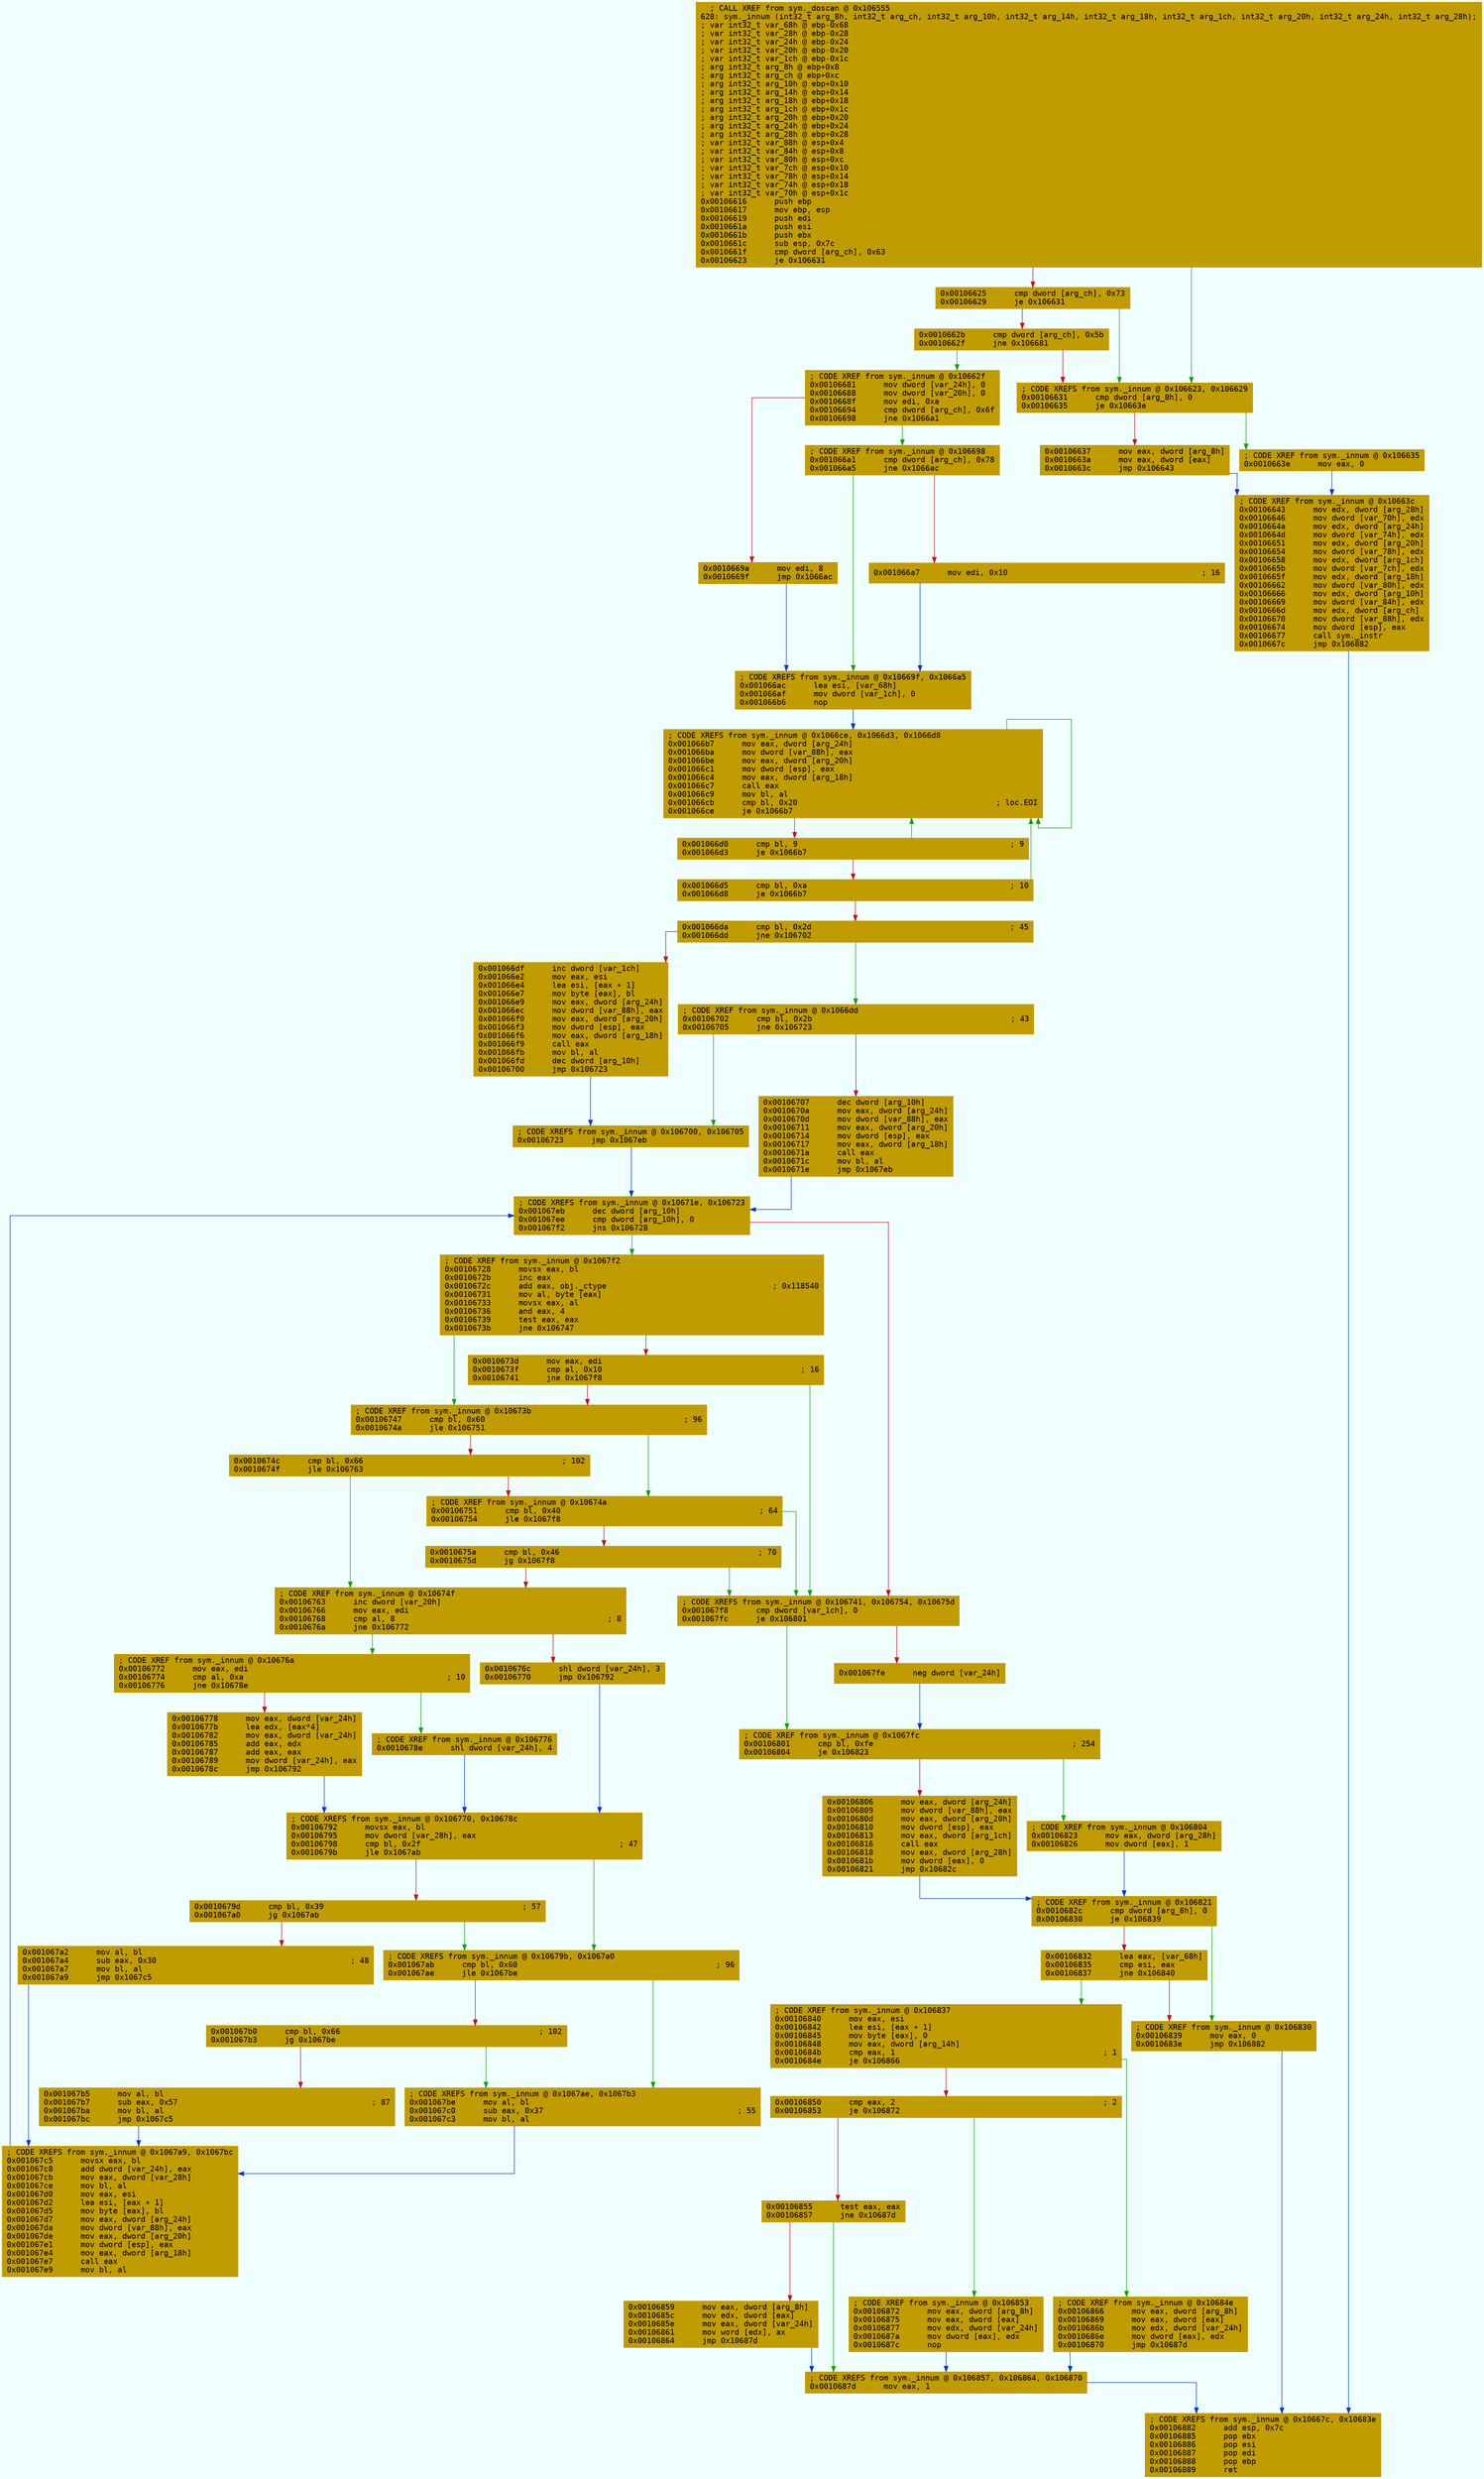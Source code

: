 digraph code {
	graph [bgcolor=azure fontsize=8 fontname="Courier" splines="ortho"];
	node [fillcolor=gray style=filled shape=box];
	edge [arrowhead="normal"];
	"0x00106616" [URL="sym._innum/0x00106616", fillcolor="#c19c00",color="#c19c00", fontname="Courier",label="  ; CALL XREF from sym._doscan @ 0x106555\l628: sym._innum (int32_t arg_8h, int32_t arg_ch, int32_t arg_10h, int32_t arg_14h, int32_t arg_18h, int32_t arg_1ch, int32_t arg_20h, int32_t arg_24h, int32_t arg_28h);\l; var int32_t var_68h @ ebp-0x68\l; var int32_t var_28h @ ebp-0x28\l; var int32_t var_24h @ ebp-0x24\l; var int32_t var_20h @ ebp-0x20\l; var int32_t var_1ch @ ebp-0x1c\l; arg int32_t arg_8h @ ebp+0x8\l; arg int32_t arg_ch @ ebp+0xc\l; arg int32_t arg_10h @ ebp+0x10\l; arg int32_t arg_14h @ ebp+0x14\l; arg int32_t arg_18h @ ebp+0x18\l; arg int32_t arg_1ch @ ebp+0x1c\l; arg int32_t arg_20h @ ebp+0x20\l; arg int32_t arg_24h @ ebp+0x24\l; arg int32_t arg_28h @ ebp+0x28\l; var int32_t var_88h @ esp+0x4\l; var int32_t var_84h @ esp+0x8\l; var int32_t var_80h @ esp+0xc\l; var int32_t var_7ch @ esp+0x10\l; var int32_t var_78h @ esp+0x14\l; var int32_t var_74h @ esp+0x18\l; var int32_t var_70h @ esp+0x1c\l0x00106616      push ebp\l0x00106617      mov ebp, esp\l0x00106619      push edi\l0x0010661a      push esi\l0x0010661b      push ebx\l0x0010661c      sub esp, 0x7c\l0x0010661f      cmp dword [arg_ch], 0x63\l0x00106623      je 0x106631\l"]
	"0x00106625" [URL="sym._innum/0x00106625", fillcolor="#c19c00",color="#c19c00", fontname="Courier",label="0x00106625      cmp dword [arg_ch], 0x73\l0x00106629      je 0x106631\l"]
	"0x0010662b" [URL="sym._innum/0x0010662b", fillcolor="#c19c00",color="#c19c00", fontname="Courier",label="0x0010662b      cmp dword [arg_ch], 0x5b\l0x0010662f      jne 0x106681\l"]
	"0x00106631" [URL="sym._innum/0x00106631", fillcolor="#c19c00",color="#c19c00", fontname="Courier",label="; CODE XREFS from sym._innum @ 0x106623, 0x106629\l0x00106631      cmp dword [arg_8h], 0\l0x00106635      je 0x10663e\l"]
	"0x00106637" [URL="sym._innum/0x00106637", fillcolor="#c19c00",color="#c19c00", fontname="Courier",label="0x00106637      mov eax, dword [arg_8h]\l0x0010663a      mov eax, dword [eax]\l0x0010663c      jmp 0x106643\l"]
	"0x0010663e" [URL="sym._innum/0x0010663e", fillcolor="#c19c00",color="#c19c00", fontname="Courier",label="; CODE XREF from sym._innum @ 0x106635\l0x0010663e      mov eax, 0\l"]
	"0x00106643" [URL="sym._innum/0x00106643", fillcolor="#c19c00",color="#c19c00", fontname="Courier",label="; CODE XREF from sym._innum @ 0x10663c\l0x00106643      mov edx, dword [arg_28h]\l0x00106646      mov dword [var_70h], edx\l0x0010664a      mov edx, dword [arg_24h]\l0x0010664d      mov dword [var_74h], edx\l0x00106651      mov edx, dword [arg_20h]\l0x00106654      mov dword [var_78h], edx\l0x00106658      mov edx, dword [arg_1ch]\l0x0010665b      mov dword [var_7ch], edx\l0x0010665f      mov edx, dword [arg_18h]\l0x00106662      mov dword [var_80h], edx\l0x00106666      mov edx, dword [arg_10h]\l0x00106669      mov dword [var_84h], edx\l0x0010666d      mov edx, dword [arg_ch]\l0x00106670      mov dword [var_88h], edx\l0x00106674      mov dword [esp], eax\l0x00106677      call sym._instr\l0x0010667c      jmp 0x106882\l"]
	"0x00106681" [URL="sym._innum/0x00106681", fillcolor="#c19c00",color="#c19c00", fontname="Courier",label="; CODE XREF from sym._innum @ 0x10662f\l0x00106681      mov dword [var_24h], 0\l0x00106688      mov dword [var_20h], 0\l0x0010668f      mov edi, 0xa\l0x00106694      cmp dword [arg_ch], 0x6f\l0x00106698      jne 0x1066a1\l"]
	"0x0010669a" [URL="sym._innum/0x0010669a", fillcolor="#c19c00",color="#c19c00", fontname="Courier",label="0x0010669a      mov edi, 8\l0x0010669f      jmp 0x1066ac\l"]
	"0x001066a1" [URL="sym._innum/0x001066a1", fillcolor="#c19c00",color="#c19c00", fontname="Courier",label="; CODE XREF from sym._innum @ 0x106698\l0x001066a1      cmp dword [arg_ch], 0x78\l0x001066a5      jne 0x1066ac\l"]
	"0x001066a7" [URL="sym._innum/0x001066a7", fillcolor="#c19c00",color="#c19c00", fontname="Courier",label="0x001066a7      mov edi, 0x10                                          ; 16\l"]
	"0x001066ac" [URL="sym._innum/0x001066ac", fillcolor="#c19c00",color="#c19c00", fontname="Courier",label="; CODE XREFS from sym._innum @ 0x10669f, 0x1066a5\l0x001066ac      lea esi, [var_68h]\l0x001066af      mov dword [var_1ch], 0\l0x001066b6      nop\l"]
	"0x001066b7" [URL="sym._innum/0x001066b7", fillcolor="#c19c00",color="#c19c00", fontname="Courier",label="; CODE XREFS from sym._innum @ 0x1066ce, 0x1066d3, 0x1066d8\l0x001066b7      mov eax, dword [arg_24h]\l0x001066ba      mov dword [var_88h], eax\l0x001066be      mov eax, dword [arg_20h]\l0x001066c1      mov dword [esp], eax\l0x001066c4      mov eax, dword [arg_18h]\l0x001066c7      call eax\l0x001066c9      mov bl, al\l0x001066cb      cmp bl, 0x20                                           ; loc.EOI\l0x001066ce      je 0x1066b7\l"]
	"0x001066d0" [URL="sym._innum/0x001066d0", fillcolor="#c19c00",color="#c19c00", fontname="Courier",label="0x001066d0      cmp bl, 9                                              ; 9\l0x001066d3      je 0x1066b7\l"]
	"0x001066d5" [URL="sym._innum/0x001066d5", fillcolor="#c19c00",color="#c19c00", fontname="Courier",label="0x001066d5      cmp bl, 0xa                                            ; 10\l0x001066d8      je 0x1066b7\l"]
	"0x001066da" [URL="sym._innum/0x001066da", fillcolor="#c19c00",color="#c19c00", fontname="Courier",label="0x001066da      cmp bl, 0x2d                                           ; 45\l0x001066dd      jne 0x106702\l"]
	"0x001066df" [URL="sym._innum/0x001066df", fillcolor="#c19c00",color="#c19c00", fontname="Courier",label="0x001066df      inc dword [var_1ch]\l0x001066e2      mov eax, esi\l0x001066e4      lea esi, [eax + 1]\l0x001066e7      mov byte [eax], bl\l0x001066e9      mov eax, dword [arg_24h]\l0x001066ec      mov dword [var_88h], eax\l0x001066f0      mov eax, dword [arg_20h]\l0x001066f3      mov dword [esp], eax\l0x001066f6      mov eax, dword [arg_18h]\l0x001066f9      call eax\l0x001066fb      mov bl, al\l0x001066fd      dec dword [arg_10h]\l0x00106700      jmp 0x106723\l"]
	"0x00106702" [URL="sym._innum/0x00106702", fillcolor="#c19c00",color="#c19c00", fontname="Courier",label="; CODE XREF from sym._innum @ 0x1066dd\l0x00106702      cmp bl, 0x2b                                           ; 43\l0x00106705      jne 0x106723\l"]
	"0x00106707" [URL="sym._innum/0x00106707", fillcolor="#c19c00",color="#c19c00", fontname="Courier",label="0x00106707      dec dword [arg_10h]\l0x0010670a      mov eax, dword [arg_24h]\l0x0010670d      mov dword [var_88h], eax\l0x00106711      mov eax, dword [arg_20h]\l0x00106714      mov dword [esp], eax\l0x00106717      mov eax, dword [arg_18h]\l0x0010671a      call eax\l0x0010671c      mov bl, al\l0x0010671e      jmp 0x1067eb\l"]
	"0x00106723" [URL="sym._innum/0x00106723", fillcolor="#c19c00",color="#c19c00", fontname="Courier",label="; CODE XREFS from sym._innum @ 0x106700, 0x106705\l0x00106723      jmp 0x1067eb\l"]
	"0x00106728" [URL="sym._innum/0x00106728", fillcolor="#c19c00",color="#c19c00", fontname="Courier",label="; CODE XREF from sym._innum @ 0x1067f2\l0x00106728      movsx eax, bl\l0x0010672b      inc eax\l0x0010672c      add eax, obj._ctype                                    ; 0x118540\l0x00106731      mov al, byte [eax]\l0x00106733      movsx eax, al\l0x00106736      and eax, 4\l0x00106739      test eax, eax\l0x0010673b      jne 0x106747\l"]
	"0x0010673d" [URL="sym._innum/0x0010673d", fillcolor="#c19c00",color="#c19c00", fontname="Courier",label="0x0010673d      mov eax, edi\l0x0010673f      cmp al, 0x10                                           ; 16\l0x00106741      jne 0x1067f8\l"]
	"0x00106747" [URL="sym._innum/0x00106747", fillcolor="#c19c00",color="#c19c00", fontname="Courier",label="; CODE XREF from sym._innum @ 0x10673b\l0x00106747      cmp bl, 0x60                                           ; 96\l0x0010674a      jle 0x106751\l"]
	"0x0010674c" [URL="sym._innum/0x0010674c", fillcolor="#c19c00",color="#c19c00", fontname="Courier",label="0x0010674c      cmp bl, 0x66                                           ; 102\l0x0010674f      jle 0x106763\l"]
	"0x00106751" [URL="sym._innum/0x00106751", fillcolor="#c19c00",color="#c19c00", fontname="Courier",label="; CODE XREF from sym._innum @ 0x10674a\l0x00106751      cmp bl, 0x40                                           ; 64\l0x00106754      jle 0x1067f8\l"]
	"0x0010675a" [URL="sym._innum/0x0010675a", fillcolor="#c19c00",color="#c19c00", fontname="Courier",label="0x0010675a      cmp bl, 0x46                                           ; 70\l0x0010675d      jg 0x1067f8\l"]
	"0x00106763" [URL="sym._innum/0x00106763", fillcolor="#c19c00",color="#c19c00", fontname="Courier",label="; CODE XREF from sym._innum @ 0x10674f\l0x00106763      inc dword [var_20h]\l0x00106766      mov eax, edi\l0x00106768      cmp al, 8                                              ; 8\l0x0010676a      jne 0x106772\l"]
	"0x0010676c" [URL="sym._innum/0x0010676c", fillcolor="#c19c00",color="#c19c00", fontname="Courier",label="0x0010676c      shl dword [var_24h], 3\l0x00106770      jmp 0x106792\l"]
	"0x00106772" [URL="sym._innum/0x00106772", fillcolor="#c19c00",color="#c19c00", fontname="Courier",label="; CODE XREF from sym._innum @ 0x10676a\l0x00106772      mov eax, edi\l0x00106774      cmp al, 0xa                                            ; 10\l0x00106776      jne 0x10678e\l"]
	"0x00106778" [URL="sym._innum/0x00106778", fillcolor="#c19c00",color="#c19c00", fontname="Courier",label="0x00106778      mov eax, dword [var_24h]\l0x0010677b      lea edx, [eax*4]\l0x00106782      mov eax, dword [var_24h]\l0x00106785      add eax, edx\l0x00106787      add eax, eax\l0x00106789      mov dword [var_24h], eax\l0x0010678c      jmp 0x106792\l"]
	"0x0010678e" [URL="sym._innum/0x0010678e", fillcolor="#c19c00",color="#c19c00", fontname="Courier",label="; CODE XREF from sym._innum @ 0x106776\l0x0010678e      shl dword [var_24h], 4\l"]
	"0x00106792" [URL="sym._innum/0x00106792", fillcolor="#c19c00",color="#c19c00", fontname="Courier",label="; CODE XREFS from sym._innum @ 0x106770, 0x10678c\l0x00106792      movsx eax, bl\l0x00106795      mov dword [var_28h], eax\l0x00106798      cmp bl, 0x2f                                           ; 47\l0x0010679b      jle 0x1067ab\l"]
	"0x0010679d" [URL="sym._innum/0x0010679d", fillcolor="#c19c00",color="#c19c00", fontname="Courier",label="0x0010679d      cmp bl, 0x39                                           ; 57\l0x001067a0      jg 0x1067ab\l"]
	"0x001067a2" [URL="sym._innum/0x001067a2", fillcolor="#c19c00",color="#c19c00", fontname="Courier",label="0x001067a2      mov al, bl\l0x001067a4      sub eax, 0x30                                          ; 48\l0x001067a7      mov bl, al\l0x001067a9      jmp 0x1067c5\l"]
	"0x001067ab" [URL="sym._innum/0x001067ab", fillcolor="#c19c00",color="#c19c00", fontname="Courier",label="; CODE XREFS from sym._innum @ 0x10679b, 0x1067a0\l0x001067ab      cmp bl, 0x60                                           ; 96\l0x001067ae      jle 0x1067be\l"]
	"0x001067b0" [URL="sym._innum/0x001067b0", fillcolor="#c19c00",color="#c19c00", fontname="Courier",label="0x001067b0      cmp bl, 0x66                                           ; 102\l0x001067b3      jg 0x1067be\l"]
	"0x001067b5" [URL="sym._innum/0x001067b5", fillcolor="#c19c00",color="#c19c00", fontname="Courier",label="0x001067b5      mov al, bl\l0x001067b7      sub eax, 0x57                                          ; 87\l0x001067ba      mov bl, al\l0x001067bc      jmp 0x1067c5\l"]
	"0x001067be" [URL="sym._innum/0x001067be", fillcolor="#c19c00",color="#c19c00", fontname="Courier",label="; CODE XREFS from sym._innum @ 0x1067ae, 0x1067b3\l0x001067be      mov al, bl\l0x001067c0      sub eax, 0x37                                          ; 55\l0x001067c3      mov bl, al\l"]
	"0x001067c5" [URL="sym._innum/0x001067c5", fillcolor="#c19c00",color="#c19c00", fontname="Courier",label="; CODE XREFS from sym._innum @ 0x1067a9, 0x1067bc\l0x001067c5      movsx eax, bl\l0x001067c8      add dword [var_24h], eax\l0x001067cb      mov eax, dword [var_28h]\l0x001067ce      mov bl, al\l0x001067d0      mov eax, esi\l0x001067d2      lea esi, [eax + 1]\l0x001067d5      mov byte [eax], bl\l0x001067d7      mov eax, dword [arg_24h]\l0x001067da      mov dword [var_88h], eax\l0x001067de      mov eax, dword [arg_20h]\l0x001067e1      mov dword [esp], eax\l0x001067e4      mov eax, dword [arg_18h]\l0x001067e7      call eax\l0x001067e9      mov bl, al\l"]
	"0x001067eb" [URL="sym._innum/0x001067eb", fillcolor="#c19c00",color="#c19c00", fontname="Courier",label="; CODE XREFS from sym._innum @ 0x10671e, 0x106723\l0x001067eb      dec dword [arg_10h]\l0x001067ee      cmp dword [arg_10h], 0\l0x001067f2      jns 0x106728\l"]
	"0x001067f8" [URL="sym._innum/0x001067f8", fillcolor="#c19c00",color="#c19c00", fontname="Courier",label="; CODE XREFS from sym._innum @ 0x106741, 0x106754, 0x10675d\l0x001067f8      cmp dword [var_1ch], 0\l0x001067fc      je 0x106801\l"]
	"0x001067fe" [URL="sym._innum/0x001067fe", fillcolor="#c19c00",color="#c19c00", fontname="Courier",label="0x001067fe      neg dword [var_24h]\l"]
	"0x00106801" [URL="sym._innum/0x00106801", fillcolor="#c19c00",color="#c19c00", fontname="Courier",label="; CODE XREF from sym._innum @ 0x1067fc\l0x00106801      cmp bl, 0xfe                                           ; 254\l0x00106804      je 0x106823\l"]
	"0x00106806" [URL="sym._innum/0x00106806", fillcolor="#c19c00",color="#c19c00", fontname="Courier",label="0x00106806      mov eax, dword [arg_24h]\l0x00106809      mov dword [var_88h], eax\l0x0010680d      mov eax, dword [arg_20h]\l0x00106810      mov dword [esp], eax\l0x00106813      mov eax, dword [arg_1ch]\l0x00106816      call eax\l0x00106818      mov eax, dword [arg_28h]\l0x0010681b      mov dword [eax], 0\l0x00106821      jmp 0x10682c\l"]
	"0x00106823" [URL="sym._innum/0x00106823", fillcolor="#c19c00",color="#c19c00", fontname="Courier",label="; CODE XREF from sym._innum @ 0x106804\l0x00106823      mov eax, dword [arg_28h]\l0x00106826      mov dword [eax], 1\l"]
	"0x0010682c" [URL="sym._innum/0x0010682c", fillcolor="#c19c00",color="#c19c00", fontname="Courier",label="; CODE XREF from sym._innum @ 0x106821\l0x0010682c      cmp dword [arg_8h], 0\l0x00106830      je 0x106839\l"]
	"0x00106832" [URL="sym._innum/0x00106832", fillcolor="#c19c00",color="#c19c00", fontname="Courier",label="0x00106832      lea eax, [var_68h]\l0x00106835      cmp esi, eax\l0x00106837      jne 0x106840\l"]
	"0x00106839" [URL="sym._innum/0x00106839", fillcolor="#c19c00",color="#c19c00", fontname="Courier",label="; CODE XREF from sym._innum @ 0x106830\l0x00106839      mov eax, 0\l0x0010683e      jmp 0x106882\l"]
	"0x00106840" [URL="sym._innum/0x00106840", fillcolor="#c19c00",color="#c19c00", fontname="Courier",label="; CODE XREF from sym._innum @ 0x106837\l0x00106840      mov eax, esi\l0x00106842      lea esi, [eax + 1]\l0x00106845      mov byte [eax], 0\l0x00106848      mov eax, dword [arg_14h]\l0x0010684b      cmp eax, 1                                             ; 1\l0x0010684e      je 0x106866\l"]
	"0x00106850" [URL="sym._innum/0x00106850", fillcolor="#c19c00",color="#c19c00", fontname="Courier",label="0x00106850      cmp eax, 2                                             ; 2\l0x00106853      je 0x106872\l"]
	"0x00106855" [URL="sym._innum/0x00106855", fillcolor="#c19c00",color="#c19c00", fontname="Courier",label="0x00106855      test eax, eax\l0x00106857      jne 0x10687d\l"]
	"0x00106859" [URL="sym._innum/0x00106859", fillcolor="#c19c00",color="#c19c00", fontname="Courier",label="0x00106859      mov eax, dword [arg_8h]\l0x0010685c      mov edx, dword [eax]\l0x0010685e      mov eax, dword [var_24h]\l0x00106861      mov word [edx], ax\l0x00106864      jmp 0x10687d\l"]
	"0x00106866" [URL="sym._innum/0x00106866", fillcolor="#c19c00",color="#c19c00", fontname="Courier",label="; CODE XREF from sym._innum @ 0x10684e\l0x00106866      mov eax, dword [arg_8h]\l0x00106869      mov eax, dword [eax]\l0x0010686b      mov edx, dword [var_24h]\l0x0010686e      mov dword [eax], edx\l0x00106870      jmp 0x10687d\l"]
	"0x00106872" [URL="sym._innum/0x00106872", fillcolor="#c19c00",color="#c19c00", fontname="Courier",label="; CODE XREF from sym._innum @ 0x106853\l0x00106872      mov eax, dword [arg_8h]\l0x00106875      mov eax, dword [eax]\l0x00106877      mov edx, dword [var_24h]\l0x0010687a      mov dword [eax], edx\l0x0010687c      nop\l"]
	"0x0010687d" [URL="sym._innum/0x0010687d", fillcolor="#c19c00",color="#c19c00", fontname="Courier",label="; CODE XREFS from sym._innum @ 0x106857, 0x106864, 0x106870\l0x0010687d      mov eax, 1\l"]
	"0x00106882" [URL="sym._innum/0x00106882", fillcolor="#c19c00",color="#c19c00", fontname="Courier",label="; CODE XREFS from sym._innum @ 0x10667c, 0x10683e\l0x00106882      add esp, 0x7c\l0x00106885      pop ebx\l0x00106886      pop esi\l0x00106887      pop edi\l0x00106888      pop ebp\l0x00106889      ret\l"]
        "0x00106616" -> "0x00106631" [color="#13a10e"];
        "0x00106616" -> "0x00106625" [color="#c50f1f"];
        "0x00106625" -> "0x00106631" [color="#13a10e"];
        "0x00106625" -> "0x0010662b" [color="#c50f1f"];
        "0x0010662b" -> "0x00106681" [color="#13a10e"];
        "0x0010662b" -> "0x00106631" [color="#c50f1f"];
        "0x00106631" -> "0x0010663e" [color="#13a10e"];
        "0x00106631" -> "0x00106637" [color="#c50f1f"];
        "0x00106637" -> "0x00106643" [color="#0037da"];
        "0x0010663e" -> "0x00106643" [color="#0037da"];
        "0x00106643" -> "0x00106882" [color="#0037da"];
        "0x00106681" -> "0x001066a1" [color="#13a10e"];
        "0x00106681" -> "0x0010669a" [color="#c50f1f"];
        "0x0010669a" -> "0x001066ac" [color="#0037da"];
        "0x001066a1" -> "0x001066ac" [color="#13a10e"];
        "0x001066a1" -> "0x001066a7" [color="#c50f1f"];
        "0x001066a7" -> "0x001066ac" [color="#0037da"];
        "0x001066ac" -> "0x001066b7" [color="#0037da"];
        "0x001066b7" -> "0x001066b7" [color="#13a10e"];
        "0x001066b7" -> "0x001066d0" [color="#c50f1f"];
        "0x001066d0" -> "0x001066b7" [color="#13a10e"];
        "0x001066d0" -> "0x001066d5" [color="#c50f1f"];
        "0x001066d5" -> "0x001066b7" [color="#13a10e"];
        "0x001066d5" -> "0x001066da" [color="#c50f1f"];
        "0x001066da" -> "0x00106702" [color="#13a10e"];
        "0x001066da" -> "0x001066df" [color="#c50f1f"];
        "0x001066df" -> "0x00106723" [color="#0037da"];
        "0x00106702" -> "0x00106723" [color="#13a10e"];
        "0x00106702" -> "0x00106707" [color="#c50f1f"];
        "0x00106707" -> "0x001067eb" [color="#0037da"];
        "0x00106723" -> "0x001067eb" [color="#0037da"];
        "0x00106728" -> "0x00106747" [color="#13a10e"];
        "0x00106728" -> "0x0010673d" [color="#c50f1f"];
        "0x0010673d" -> "0x001067f8" [color="#13a10e"];
        "0x0010673d" -> "0x00106747" [color="#c50f1f"];
        "0x00106747" -> "0x00106751" [color="#13a10e"];
        "0x00106747" -> "0x0010674c" [color="#c50f1f"];
        "0x0010674c" -> "0x00106763" [color="#13a10e"];
        "0x0010674c" -> "0x00106751" [color="#c50f1f"];
        "0x00106751" -> "0x001067f8" [color="#13a10e"];
        "0x00106751" -> "0x0010675a" [color="#c50f1f"];
        "0x0010675a" -> "0x001067f8" [color="#13a10e"];
        "0x0010675a" -> "0x00106763" [color="#c50f1f"];
        "0x00106763" -> "0x00106772" [color="#13a10e"];
        "0x00106763" -> "0x0010676c" [color="#c50f1f"];
        "0x0010676c" -> "0x00106792" [color="#0037da"];
        "0x00106772" -> "0x0010678e" [color="#13a10e"];
        "0x00106772" -> "0x00106778" [color="#c50f1f"];
        "0x00106778" -> "0x00106792" [color="#0037da"];
        "0x0010678e" -> "0x00106792" [color="#0037da"];
        "0x00106792" -> "0x001067ab" [color="#13a10e"];
        "0x00106792" -> "0x0010679d" [color="#c50f1f"];
        "0x0010679d" -> "0x001067ab" [color="#13a10e"];
        "0x0010679d" -> "0x001067a2" [color="#c50f1f"];
        "0x001067a2" -> "0x001067c5" [color="#0037da"];
        "0x001067ab" -> "0x001067be" [color="#13a10e"];
        "0x001067ab" -> "0x001067b0" [color="#c50f1f"];
        "0x001067b0" -> "0x001067be" [color="#13a10e"];
        "0x001067b0" -> "0x001067b5" [color="#c50f1f"];
        "0x001067b5" -> "0x001067c5" [color="#0037da"];
        "0x001067be" -> "0x001067c5" [color="#0037da"];
        "0x001067c5" -> "0x001067eb" [color="#0037da"];
        "0x001067eb" -> "0x00106728" [color="#13a10e"];
        "0x001067eb" -> "0x001067f8" [color="#c50f1f"];
        "0x001067f8" -> "0x00106801" [color="#13a10e"];
        "0x001067f8" -> "0x001067fe" [color="#c50f1f"];
        "0x001067fe" -> "0x00106801" [color="#0037da"];
        "0x00106801" -> "0x00106823" [color="#13a10e"];
        "0x00106801" -> "0x00106806" [color="#c50f1f"];
        "0x00106806" -> "0x0010682c" [color="#0037da"];
        "0x00106823" -> "0x0010682c" [color="#0037da"];
        "0x0010682c" -> "0x00106839" [color="#13a10e"];
        "0x0010682c" -> "0x00106832" [color="#c50f1f"];
        "0x00106832" -> "0x00106840" [color="#13a10e"];
        "0x00106832" -> "0x00106839" [color="#c50f1f"];
        "0x00106839" -> "0x00106882" [color="#0037da"];
        "0x00106840" -> "0x00106866" [color="#13a10e"];
        "0x00106840" -> "0x00106850" [color="#c50f1f"];
        "0x00106850" -> "0x00106872" [color="#13a10e"];
        "0x00106850" -> "0x00106855" [color="#c50f1f"];
        "0x00106855" -> "0x0010687d" [color="#13a10e"];
        "0x00106855" -> "0x00106859" [color="#c50f1f"];
        "0x00106859" -> "0x0010687d" [color="#0037da"];
        "0x00106866" -> "0x0010687d" [color="#0037da"];
        "0x00106872" -> "0x0010687d" [color="#0037da"];
        "0x0010687d" -> "0x00106882" [color="#0037da"];
}
